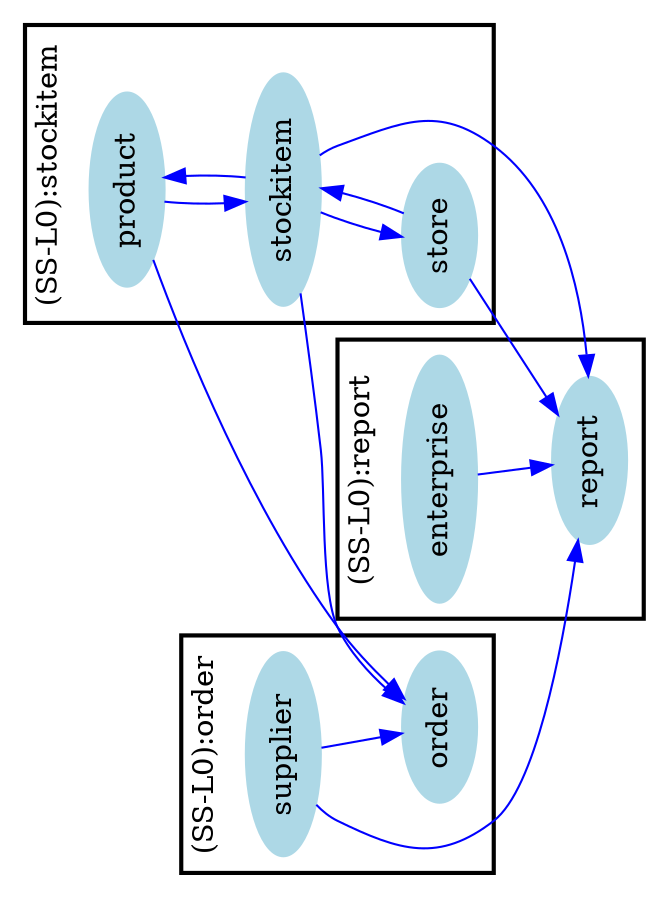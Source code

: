 /* ------------------------------------------------------------ */
/* created with bunch v3 */
/* Objective Function value = 1.0*/
/* ------------------------------------------------------------ */

digraph G {
size= "10,10";
rotate = 90;
subgraph cluster0 {
label = "(SS-L0):order";
color = black;
style = bold;

"supplier"[label="supplier",shape=ellipse,color=lightblue,fontcolor=black,style=filled];
"order"[label="order",shape=ellipse,color=lightblue,fontcolor=black,style=filled];
}
subgraph cluster1 {
label = "(SS-L0):report";
color = black;
style = bold;

"enterprise"[label="enterprise",shape=ellipse,color=lightblue,fontcolor=black,style=filled];
"report"[label="report",shape=ellipse,color=lightblue,fontcolor=black,style=filled];
}
subgraph cluster2 {
label = "(SS-L0):stockitem";
color = black;
style = bold;

"product"[label="product",shape=ellipse,color=lightblue,fontcolor=black,style=filled];
"stockitem"[label="stockitem",shape=ellipse,color=lightblue,fontcolor=black,style=filled];
"store"[label="store",shape=ellipse,color=lightblue,fontcolor=black,style=filled];
}
"store" -> "report" [color=blue,font=6];
"store" -> "stockitem" [color=blue,font=6];
"stockitem" -> "order" [color=blue,font=6];
"stockitem" -> "report" [color=blue,font=6];
"stockitem" -> "store" [color=blue,font=6];
"stockitem" -> "product" [color=blue,font=6];
"supplier" -> "order" [color=blue,font=6];
"supplier" -> "report" [color=blue,font=6];
"product" -> "order" [color=blue,font=6];
"product" -> "stockitem" [color=blue,font=6];
"enterprise" -> "report" [color=blue,font=6];
}
